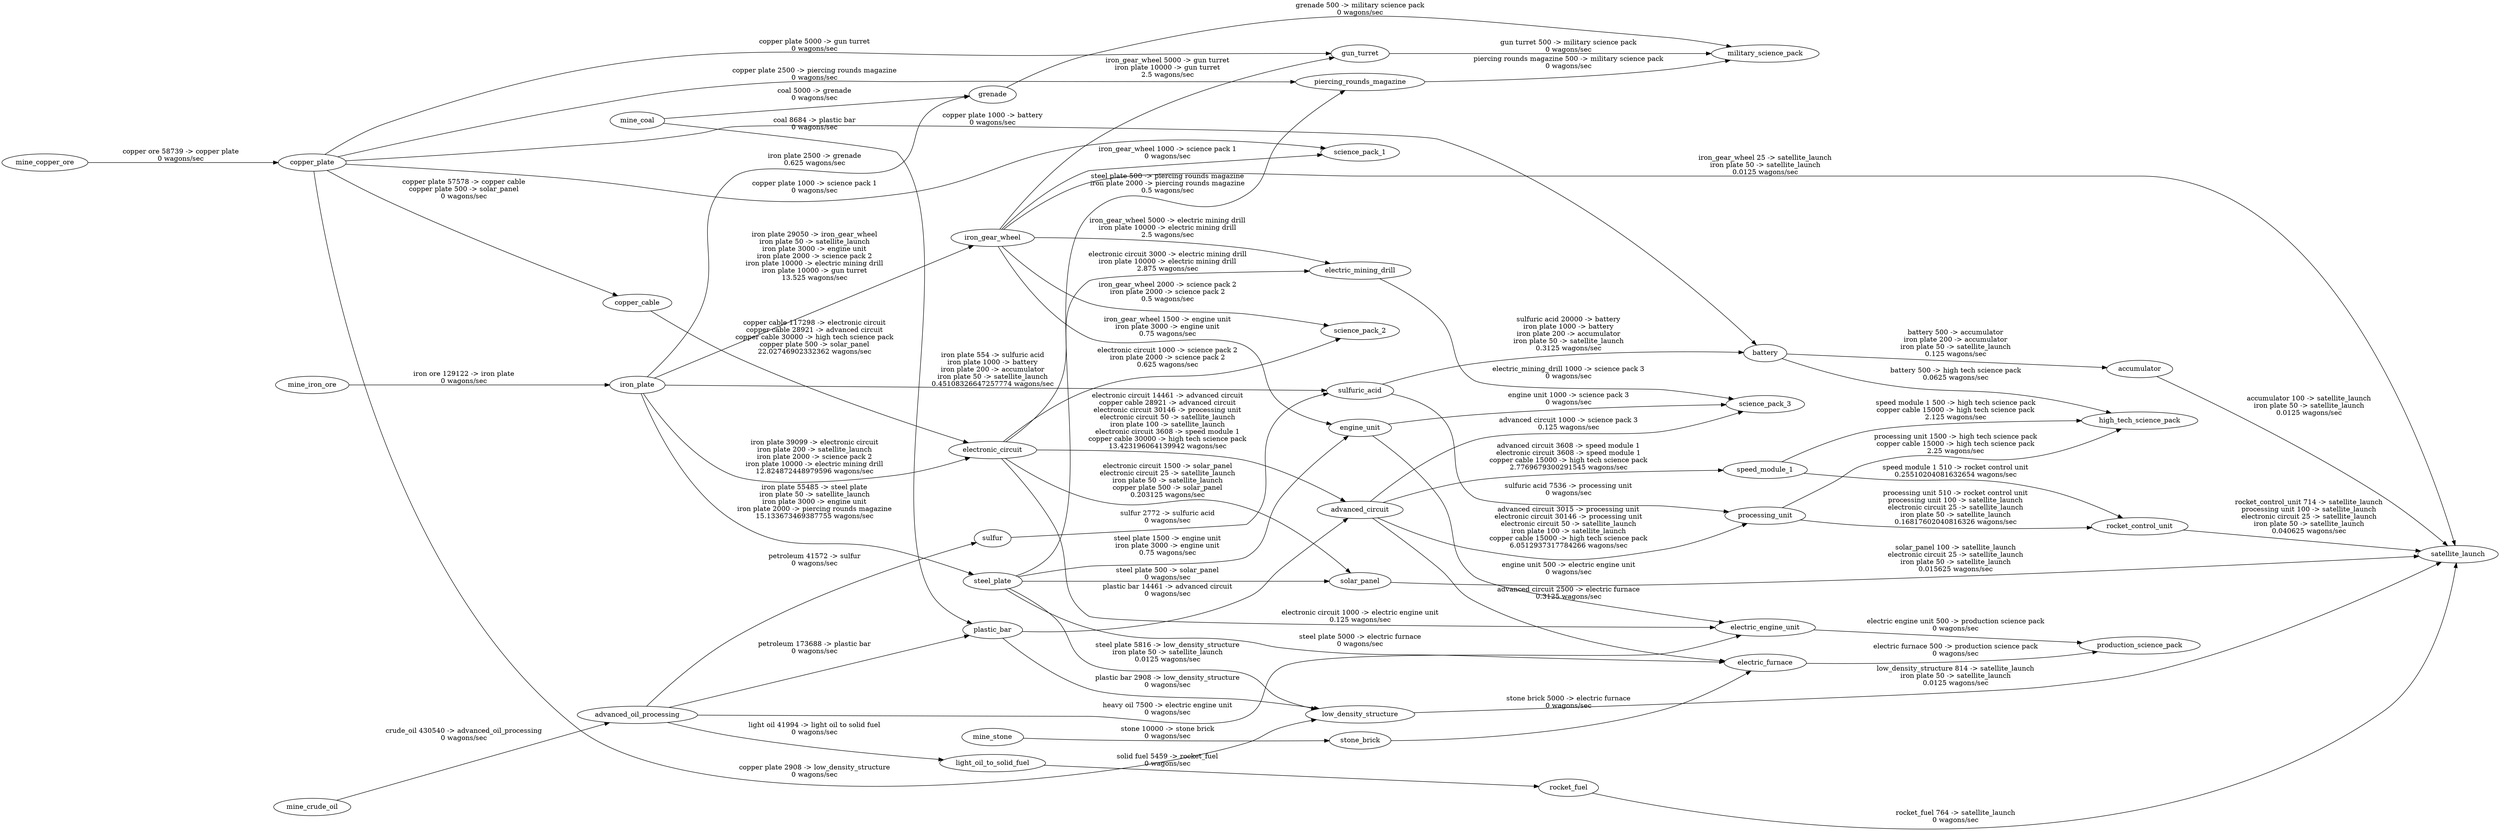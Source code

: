 digraph {
	graph [ranksep=2.0]
	graph [rankdir=LR]
	iron_plate [pos="12.464566663965714,1.7225058693462834!"]
	mine_iron_ore [pos="15.217452622400291,7.823835858152453!"]
	electric_furnace [pos="19.037268100325505,15.965612975307073!"]
	iron_gear_wheel [pos="8.973968226608816,13.353863772306218!"]
	steel_plate [pos="2.9247393272053723,14.498213561566237!"]
	grenade [pos="3.699053486305241,17.590459345450867!"]
	plastic_bar [pos="4.89384511038137,6.32970417643348!"]
	accumulator [pos="8.490219017903609,16.126399159798005!"]
	science_pack_3 [pos="5.526496684995916,5.111873097711384!"]
	copper_plate [pos="18.14956738649877,12.977625753591441!"]
	satellite_launch [pos="8.889330293426868,3.427012399674919!"]
	science_pack_1 [pos="20.37080692542164,19.879331926540644!"]
	advanced_circuit [pos="9.221660816137447,12.337188716238895!"]
	advanced_oil_processing [pos="13.371252003802507,20.177313186680916!"]
	mine_coal [pos="18.66979693092189,8.828956497493646!"]
	military_science_pack [pos="0.3939022140590821,4.450438121438326!"]
	rocket_control_unit [pos="10.15339601933031,10.3773848385174!"]
	engine_unit [pos="7.540096751852506,2.791128515551014!"]
	rocket_fuel [pos="19.890914107968264,1.3346939739414547!"]
	sulfuric_acid [pos="10.116874188276325,17.711778883936383!"]
	electronic_circuit [pos="14.636524489911043,5.113365052097282!"]
	science_pack_2 [pos="16.010747622407976,20.258402929120436!"]
	processing_unit [pos="0.1530451946582559,6.967694153649724!"]
	light_oil_to_solid_fuel [pos="8.507725604783174,10.275114056572532!"]
	mine_crude_oil [pos="14.43608161856339,9.888012073796116!"]
	speed_module_1 [pos="14.586923481525261,11.694187565139416!"]
	high_tech_science_pack [pos="6.971746717163695,12.55261021192341!"]
	battery [pos="10.513320705906152,9.708759454922252!"]
	electric_mining_drill [pos="10.814663277147835,15.44328676986163!"]
	copper_cable [pos="18.55490249267461,9.479314931091693!"]
	solar_panel [pos="9.61060407146257,14.860595825113627!"]
	mine_copper_ore [pos="8.759466888369275,8.63831795912556!"]
	piercing_rounds_magazine [pos="8.827523183899144,10.180805390983888!"]
	sulfur [pos="15.958796563423126,18.35320396083383!"]
	gun_turret [pos="3.5545886184146345,5.359008314778963!"]
	stone_brick [pos="0.04180357999184797,0.5816349027018782!"]
	low_density_structure [pos="9.847720144934666,1.5836910259718742!"]
	mine_stone [pos="9.575488868364921,4.595663343351365!"]
	production_science_pack [pos="18.596757034484174,8.170065024496624!"]
	electric_engine_unit [pos="10.97907712998737,2.201519408765489!"]
		mine_crude_oil -> advanced_oil_processing [label="crude_oil 430540 -> advanced_oil_processing
0 wagons/sec"]
		mine_coal -> plastic_bar [label="coal 8684 -> plastic bar
0 wagons/sec"]
		advanced_oil_processing -> plastic_bar [label="petroleum 173688 -> plastic bar
0 wagons/sec"]
		advanced_oil_processing -> sulfur [label="petroleum 41572 -> sulfur
0 wagons/sec"]
		mine_copper_ore -> copper_plate [label="copper ore 58739 -> copper plate
0 wagons/sec"]
		copper_plate -> copper_cable [label="copper plate 57578 -> copper cable
copper plate 500 -> solar_panel
0 wagons/sec"]
		mine_iron_ore -> iron_plate [label="iron ore 129122 -> iron plate
0 wagons/sec"]
		iron_plate -> steel_plate [label="iron plate 55485 -> steel plate
iron plate 50 -> satellite_launch
iron plate 3000 -> engine unit
iron plate 2000 -> piercing rounds magazine
15.133673469387755 wagons/sec"]
		iron_plate -> sulfuric_acid [label="iron plate 554 -> sulfuric acid
iron plate 1000 -> battery
iron plate 200 -> accumulator
iron plate 50 -> satellite_launch
0.45108326647257774 wagons/sec"]
		sulfur -> sulfuric_acid [label="sulfur 2772 -> sulfuric acid
0 wagons/sec"]
		iron_plate -> electronic_circuit [label="iron plate 39099 -> electronic circuit
iron plate 200 -> satellite_launch
iron plate 2000 -> science pack 2
iron plate 10000 -> electric mining drill
12.824872448979596 wagons/sec"]
		copper_cable -> electronic_circuit [label="copper cable 117298 -> electronic circuit
copper cable 28921 -> advanced circuit
copper cable 30000 -> high tech science pack
copper plate 500 -> solar_panel
22.02746902332362 wagons/sec"]
		electronic_circuit -> advanced_circuit [label="electronic circuit 14461 -> advanced circuit
copper cable 28921 -> advanced circuit
electronic circuit 30146 -> processing unit
electronic circuit 50 -> satellite_launch
iron plate 100 -> satellite_launch
electronic circuit 3608 -> speed module 1
copper cable 30000 -> high tech science pack
13.423196064139942 wagons/sec"]
		plastic_bar -> advanced_circuit [label="plastic bar 14461 -> advanced circuit
0 wagons/sec"]
		advanced_circuit -> processing_unit [label="advanced circuit 3015 -> processing unit
electronic circuit 30146 -> processing unit
electronic circuit 50 -> satellite_launch
iron plate 100 -> satellite_launch
copper cable 15000 -> high tech science pack
6.0512937317784266 wagons/sec"]
		sulfuric_acid -> processing_unit [label="sulfuric acid 7536 -> processing unit
0 wagons/sec"]
		advanced_circuit -> speed_module_1 [label="advanced circuit 3608 -> speed module 1
electronic circuit 3608 -> speed module 1
copper cable 15000 -> high tech science pack
2.7769679300291545 wagons/sec"]
		copper_plate -> battery [label="copper plate 1000 -> battery
0 wagons/sec"]
		sulfuric_acid -> battery [label="sulfuric acid 20000 -> battery
iron plate 1000 -> battery
iron plate 200 -> accumulator
iron plate 50 -> satellite_launch
0.3125 wagons/sec"]
		battery -> accumulator [label="battery 500 -> accumulator
iron plate 200 -> accumulator
iron plate 50 -> satellite_launch
0.125 wagons/sec"]
		copper_plate -> low_density_structure [label="copper plate 2908 -> low_density_structure
0 wagons/sec"]
		plastic_bar -> low_density_structure [label="plastic bar 2908 -> low_density_structure
0 wagons/sec"]
		steel_plate -> low_density_structure [label="steel plate 5816 -> low_density_structure
iron plate 50 -> satellite_launch
0.0125 wagons/sec"]
		iron_plate -> iron_gear_wheel [label="iron plate 29050 -> iron_gear_wheel
iron plate 50 -> satellite_launch
iron plate 3000 -> engine unit
iron plate 2000 -> science pack 2
iron plate 10000 -> electric mining drill
iron plate 10000 -> gun turret
13.525 wagons/sec"]
		light_oil_to_solid_fuel -> rocket_fuel [label="solid fuel 5459 -> rocket_fuel
0 wagons/sec"]
		electronic_circuit -> solar_panel [label="electronic circuit 1500 -> solar_panel
electronic circuit 25 -> satellite_launch
iron plate 50 -> satellite_launch
copper plate 500 -> solar_panel
0.203125 wagons/sec"]
		steel_plate -> solar_panel [label="steel plate 500 -> solar_panel
0 wagons/sec"]
		processing_unit -> rocket_control_unit [label="processing unit 510 -> rocket control unit
processing unit 100 -> satellite_launch
electronic circuit 25 -> satellite_launch
iron plate 50 -> satellite_launch
0.16817602040816326 wagons/sec"]
		speed_module_1 -> rocket_control_unit [label="speed module 1 510 -> rocket control unit
0.25510204081632654 wagons/sec"]
		copper_plate -> science_pack_1 [label="copper plate 1000 -> science pack 1
0 wagons/sec"]
		iron_gear_wheel -> science_pack_1 [label="iron_gear_wheel 1000 -> science pack 1
0 wagons/sec"]
		electronic_circuit -> science_pack_2 [label="electronic circuit 1000 -> science pack 2
iron plate 2000 -> science pack 2
0.625 wagons/sec"]
		iron_gear_wheel -> science_pack_2 [label="iron_gear_wheel 2000 -> science pack 2
iron plate 2000 -> science pack 2
0.5 wagons/sec"]
		advanced_circuit -> science_pack_3 [label="advanced circuit 1000 -> science pack 3
0.125 wagons/sec"]
		electric_mining_drill -> science_pack_3 [label="electric_mining_drill 1000 -> science pack 3
0 wagons/sec"]
		engine_unit -> science_pack_3 [label="engine unit 1000 -> science pack 3
0 wagons/sec"]
		grenade -> military_science_pack [label="grenade 500 -> military science pack
0 wagons/sec"]
		gun_turret -> military_science_pack [label="gun turret 500 -> military science pack
0 wagons/sec"]
		piercing_rounds_magazine -> military_science_pack [label="piercing rounds magazine 500 -> military science pack
0 wagons/sec"]
		electric_engine_unit -> production_science_pack [label="electric engine unit 500 -> production science pack
0 wagons/sec"]
		electric_furnace -> production_science_pack [label="electric furnace 500 -> production science pack
0 wagons/sec"]
		battery -> high_tech_science_pack [label="battery 500 -> high tech science pack
0.0625 wagons/sec"]
		processing_unit -> high_tech_science_pack [label="processing unit 1500 -> high tech science pack
copper cable 15000 -> high tech science pack
2.25 wagons/sec"]
		speed_module_1 -> high_tech_science_pack [label="speed module 1 500 -> high tech science pack
copper cable 15000 -> high tech science pack
2.125 wagons/sec"]
		low_density_structure -> satellite_launch [label="low_density_structure 814 -> satellite_launch
iron plate 50 -> satellite_launch
0.0125 wagons/sec"]
		rocket_control_unit -> satellite_launch [label="rocket_control_unit 714 -> satellite_launch
processing unit 100 -> satellite_launch
electronic circuit 25 -> satellite_launch
iron plate 50 -> satellite_launch
0.040625 wagons/sec"]
		rocket_fuel -> satellite_launch [label="rocket_fuel 764 -> satellite_launch
0 wagons/sec"]
		accumulator -> satellite_launch [label="accumulator 100 -> satellite_launch
iron plate 50 -> satellite_launch
0.0125 wagons/sec"]
		iron_gear_wheel -> satellite_launch [label="iron_gear_wheel 25 -> satellite_launch
iron plate 50 -> satellite_launch
0.0125 wagons/sec"]
		solar_panel -> satellite_launch [label="solar_panel 100 -> satellite_launch
electronic circuit 25 -> satellite_launch
iron plate 50 -> satellite_launch
0.015625 wagons/sec"]
		mine_coal -> grenade [label="coal 5000 -> grenade
0 wagons/sec"]
		iron_plate -> grenade [label="iron plate 2500 -> grenade
0.625 wagons/sec"]
		copper_plate -> gun_turret [label="copper plate 5000 -> gun turret
0 wagons/sec"]
		iron_gear_wheel -> gun_turret [label="iron_gear_wheel 5000 -> gun turret
iron plate 10000 -> gun turret
2.5 wagons/sec"]
		electronic_circuit -> electric_engine_unit [label="electronic circuit 1000 -> electric engine unit
0.125 wagons/sec"]
		engine_unit -> electric_engine_unit [label="engine unit 500 -> electric engine unit
0 wagons/sec"]
		advanced_oil_processing -> electric_engine_unit [label="heavy oil 7500 -> electric engine unit
0 wagons/sec"]
		advanced_circuit -> electric_furnace [label="advanced circuit 2500 -> electric furnace
0.3125 wagons/sec"]
		steel_plate -> electric_furnace [label="steel plate 5000 -> electric furnace
0 wagons/sec"]
		stone_brick -> electric_furnace [label="stone brick 5000 -> electric furnace
0 wagons/sec"]
		mine_stone -> stone_brick [label="stone 10000 -> stone brick
0 wagons/sec"]
		copper_plate -> piercing_rounds_magazine [label="copper plate 2500 -> piercing rounds magazine
0 wagons/sec"]
		steel_plate -> piercing_rounds_magazine [label="steel plate 500 -> piercing rounds magazine
iron plate 2000 -> piercing rounds magazine
0.5 wagons/sec"]
		electronic_circuit -> electric_mining_drill [label="electronic circuit 3000 -> electric mining drill
iron plate 10000 -> electric mining drill
2.875 wagons/sec"]
		iron_gear_wheel -> electric_mining_drill [label="iron_gear_wheel 5000 -> electric mining drill
iron plate 10000 -> electric mining drill
2.5 wagons/sec"]
		iron_gear_wheel -> engine_unit [label="iron_gear_wheel 1500 -> engine unit
iron plate 3000 -> engine unit
0.75 wagons/sec"]
		steel_plate -> engine_unit [label="steel plate 1500 -> engine unit
iron plate 3000 -> engine unit
0.75 wagons/sec"]
		advanced_oil_processing -> light_oil_to_solid_fuel [label="light oil 41994 -> light oil to solid fuel
0 wagons/sec"]
}
